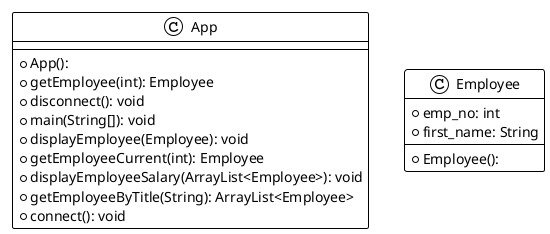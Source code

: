 @startuml

!theme plain
top to bottom direction
skinparam linetype ortho

class App {
  + App(): 
  + getEmployee(int): Employee
  + disconnect(): void
  + main(String[]): void
  + displayEmployee(Employee): void
  + getEmployeeCurrent(int): Employee
  + displayEmployeeSalary(ArrayList<Employee>): void
  + getEmployeeByTitle(String): ArrayList<Employee>
  + connect(): void
}
class Employee {
  + emp_no: int
  + first_name: String

  + Employee(): 
}

@enduml
